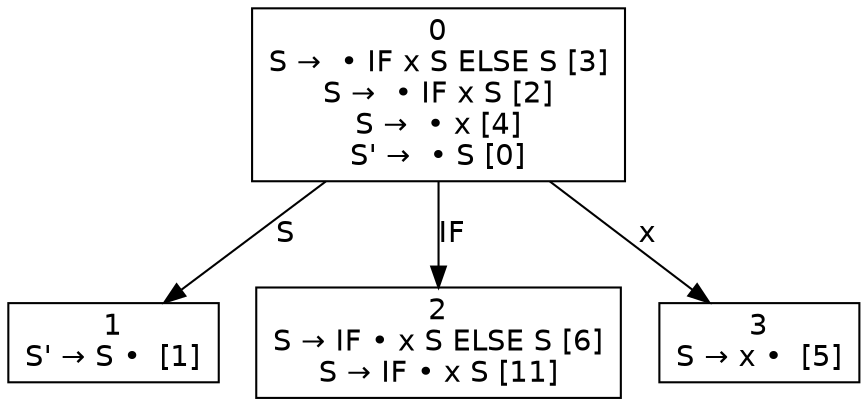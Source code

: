 digraph d{
node [fontname=Helvetica,shape=box];
edge [fontname=Helvetica];
n0 [label=<0<br />S →  • IF x S ELSE S [3]<br />S →  • IF x S [2]<br />S →  • x [4]<br />S' →  • S [0]>];
n1 [label=<1<br />S' → S •  [1]>];
n2 [label=<2<br />S → IF • x S ELSE S [6]<br />S → IF • x S [11]>];
n3 [label=<3<br />S → x •  [5]>];
n0 -> n1 [label="S"];
n0 -> n2 [label="IF"];
n0 -> n3 [label="x"];
}